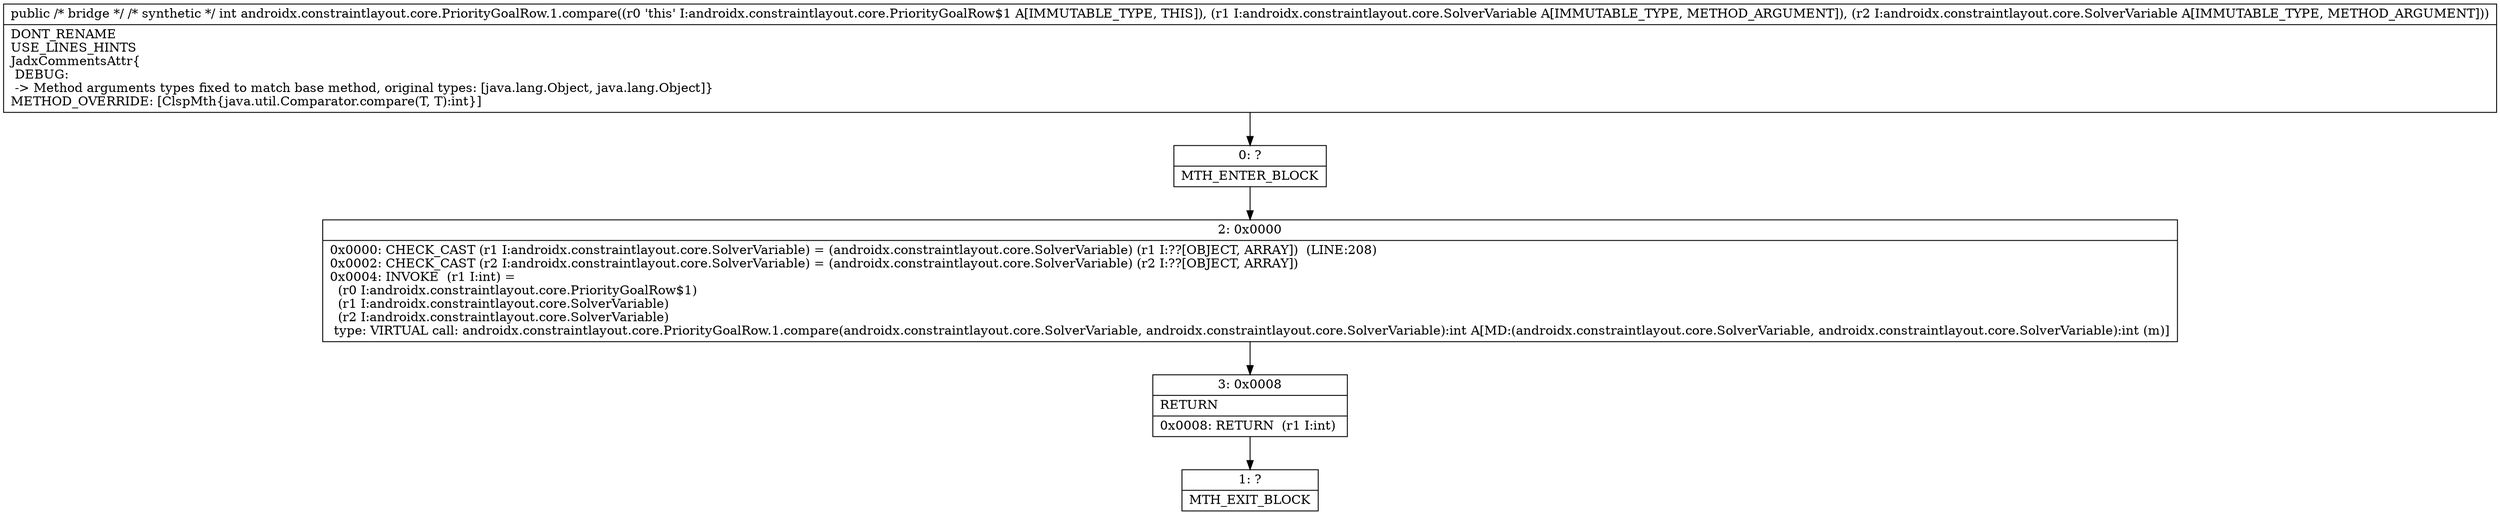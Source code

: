 digraph "CFG forandroidx.constraintlayout.core.PriorityGoalRow.1.compare(Ljava\/lang\/Object;Ljava\/lang\/Object;)I" {
Node_0 [shape=record,label="{0\:\ ?|MTH_ENTER_BLOCK\l}"];
Node_2 [shape=record,label="{2\:\ 0x0000|0x0000: CHECK_CAST (r1 I:androidx.constraintlayout.core.SolverVariable) = (androidx.constraintlayout.core.SolverVariable) (r1 I:??[OBJECT, ARRAY])  (LINE:208)\l0x0002: CHECK_CAST (r2 I:androidx.constraintlayout.core.SolverVariable) = (androidx.constraintlayout.core.SolverVariable) (r2 I:??[OBJECT, ARRAY]) \l0x0004: INVOKE  (r1 I:int) = \l  (r0 I:androidx.constraintlayout.core.PriorityGoalRow$1)\l  (r1 I:androidx.constraintlayout.core.SolverVariable)\l  (r2 I:androidx.constraintlayout.core.SolverVariable)\l type: VIRTUAL call: androidx.constraintlayout.core.PriorityGoalRow.1.compare(androidx.constraintlayout.core.SolverVariable, androidx.constraintlayout.core.SolverVariable):int A[MD:(androidx.constraintlayout.core.SolverVariable, androidx.constraintlayout.core.SolverVariable):int (m)]\l}"];
Node_3 [shape=record,label="{3\:\ 0x0008|RETURN\l|0x0008: RETURN  (r1 I:int) \l}"];
Node_1 [shape=record,label="{1\:\ ?|MTH_EXIT_BLOCK\l}"];
MethodNode[shape=record,label="{public \/* bridge *\/ \/* synthetic *\/ int androidx.constraintlayout.core.PriorityGoalRow.1.compare((r0 'this' I:androidx.constraintlayout.core.PriorityGoalRow$1 A[IMMUTABLE_TYPE, THIS]), (r1 I:androidx.constraintlayout.core.SolverVariable A[IMMUTABLE_TYPE, METHOD_ARGUMENT]), (r2 I:androidx.constraintlayout.core.SolverVariable A[IMMUTABLE_TYPE, METHOD_ARGUMENT]))  | DONT_RENAME\lUSE_LINES_HINTS\lJadxCommentsAttr\{\l DEBUG: \l \-\> Method arguments types fixed to match base method, original types: [java.lang.Object, java.lang.Object]\}\lMETHOD_OVERRIDE: [ClspMth\{java.util.Comparator.compare(T, T):int\}]\l}"];
MethodNode -> Node_0;Node_0 -> Node_2;
Node_2 -> Node_3;
Node_3 -> Node_1;
}

